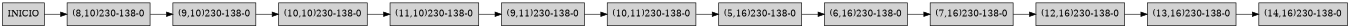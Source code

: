 digraph GraficaLinealFila { 
rankdir=LR 
size="9,9" 
node[shape=record,style=filled] 
"INICIO" [label ="{INICIO}" ] 
"230-138-0810"[label ="{(8,10)230-138-0}" ] 
"230-138-0910"[label ="{(9,10)230-138-0}" ] 
"230-138-01010"[label ="{(10,10)230-138-0}" ] 
"230-138-01110"[label ="{(11,10)230-138-0}" ] 
"230-138-0911"[label ="{(9,11)230-138-0}" ] 
"230-138-01011"[label ="{(10,11)230-138-0}" ] 
"230-138-0516"[label ="{(5,16)230-138-0}" ] 
"230-138-0616"[label ="{(6,16)230-138-0}" ] 
"230-138-0716"[label ="{(7,16)230-138-0}" ] 
"230-138-01216"[label ="{(12,16)230-138-0}" ] 
"230-138-01316"[label ="{(13,16)230-138-0}" ] 
"230-138-01416"[label ="{(14,16)230-138-0}" ] 
"230-138-0810" -> "230-138-0910" -> "230-138-01010" -> "230-138-01110" -> "230-138-0911" -> "230-138-01011" -> "230-138-0516" -> "230-138-0616" -> "230-138-0716" -> "230-138-01216" -> "230-138-01316" -> "230-138-01416" 
"INICIO" ->"230-138-0810" 
}